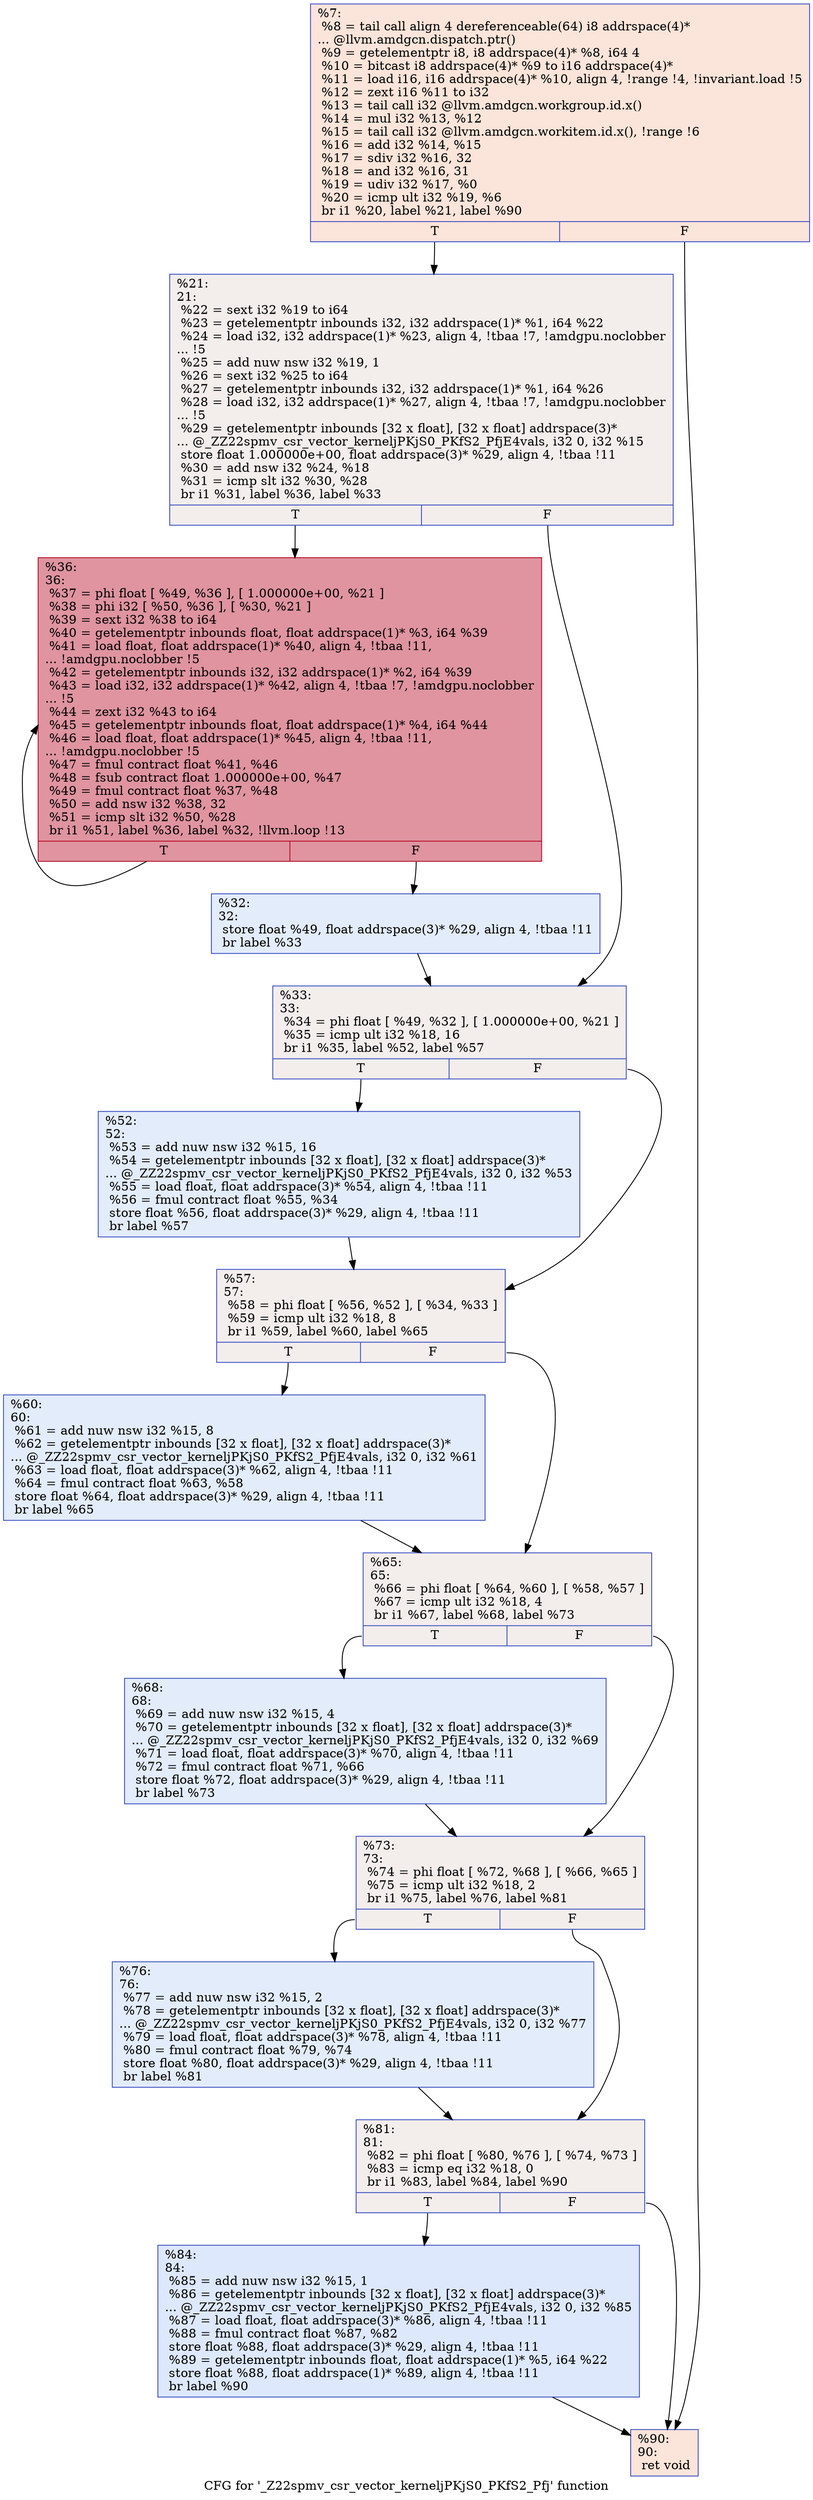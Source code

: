 digraph "CFG for '_Z22spmv_csr_vector_kerneljPKjS0_PKfS2_Pfj' function" {
	label="CFG for '_Z22spmv_csr_vector_kerneljPKjS0_PKfS2_Pfj' function";

	Node0x5e79f40 [shape=record,color="#3d50c3ff", style=filled, fillcolor="#f5c1a970",label="{%7:\l  %8 = tail call align 4 dereferenceable(64) i8 addrspace(4)*\l... @llvm.amdgcn.dispatch.ptr()\l  %9 = getelementptr i8, i8 addrspace(4)* %8, i64 4\l  %10 = bitcast i8 addrspace(4)* %9 to i16 addrspace(4)*\l  %11 = load i16, i16 addrspace(4)* %10, align 4, !range !4, !invariant.load !5\l  %12 = zext i16 %11 to i32\l  %13 = tail call i32 @llvm.amdgcn.workgroup.id.x()\l  %14 = mul i32 %13, %12\l  %15 = tail call i32 @llvm.amdgcn.workitem.id.x(), !range !6\l  %16 = add i32 %14, %15\l  %17 = sdiv i32 %16, 32\l  %18 = and i32 %16, 31\l  %19 = udiv i32 %17, %0\l  %20 = icmp ult i32 %19, %6\l  br i1 %20, label %21, label %90\l|{<s0>T|<s1>F}}"];
	Node0x5e79f40:s0 -> Node0x5e7c0b0;
	Node0x5e79f40:s1 -> Node0x5e7c140;
	Node0x5e7c0b0 [shape=record,color="#3d50c3ff", style=filled, fillcolor="#e3d9d370",label="{%21:\l21:                                               \l  %22 = sext i32 %19 to i64\l  %23 = getelementptr inbounds i32, i32 addrspace(1)* %1, i64 %22\l  %24 = load i32, i32 addrspace(1)* %23, align 4, !tbaa !7, !amdgpu.noclobber\l... !5\l  %25 = add nuw nsw i32 %19, 1\l  %26 = sext i32 %25 to i64\l  %27 = getelementptr inbounds i32, i32 addrspace(1)* %1, i64 %26\l  %28 = load i32, i32 addrspace(1)* %27, align 4, !tbaa !7, !amdgpu.noclobber\l... !5\l  %29 = getelementptr inbounds [32 x float], [32 x float] addrspace(3)*\l... @_ZZ22spmv_csr_vector_kerneljPKjS0_PKfS2_PfjE4vals, i32 0, i32 %15\l  store float 1.000000e+00, float addrspace(3)* %29, align 4, !tbaa !11\l  %30 = add nsw i32 %24, %18\l  %31 = icmp slt i32 %30, %28\l  br i1 %31, label %36, label %33\l|{<s0>T|<s1>F}}"];
	Node0x5e7c0b0:s0 -> Node0x5e7e2d0;
	Node0x5e7c0b0:s1 -> Node0x5e7e360;
	Node0x5e7e4a0 [shape=record,color="#3d50c3ff", style=filled, fillcolor="#bfd3f670",label="{%32:\l32:                                               \l  store float %49, float addrspace(3)* %29, align 4, !tbaa !11\l  br label %33\l}"];
	Node0x5e7e4a0 -> Node0x5e7e360;
	Node0x5e7e360 [shape=record,color="#3d50c3ff", style=filled, fillcolor="#e3d9d370",label="{%33:\l33:                                               \l  %34 = phi float [ %49, %32 ], [ 1.000000e+00, %21 ]\l  %35 = icmp ult i32 %18, 16\l  br i1 %35, label %52, label %57\l|{<s0>T|<s1>F}}"];
	Node0x5e7e360:s0 -> Node0x5e7ee90;
	Node0x5e7e360:s1 -> Node0x5e7eee0;
	Node0x5e7e2d0 [shape=record,color="#b70d28ff", style=filled, fillcolor="#b70d2870",label="{%36:\l36:                                               \l  %37 = phi float [ %49, %36 ], [ 1.000000e+00, %21 ]\l  %38 = phi i32 [ %50, %36 ], [ %30, %21 ]\l  %39 = sext i32 %38 to i64\l  %40 = getelementptr inbounds float, float addrspace(1)* %3, i64 %39\l  %41 = load float, float addrspace(1)* %40, align 4, !tbaa !11,\l... !amdgpu.noclobber !5\l  %42 = getelementptr inbounds i32, i32 addrspace(1)* %2, i64 %39\l  %43 = load i32, i32 addrspace(1)* %42, align 4, !tbaa !7, !amdgpu.noclobber\l... !5\l  %44 = zext i32 %43 to i64\l  %45 = getelementptr inbounds float, float addrspace(1)* %4, i64 %44\l  %46 = load float, float addrspace(1)* %45, align 4, !tbaa !11,\l... !amdgpu.noclobber !5\l  %47 = fmul contract float %41, %46\l  %48 = fsub contract float 1.000000e+00, %47\l  %49 = fmul contract float %37, %48\l  %50 = add nsw i32 %38, 32\l  %51 = icmp slt i32 %50, %28\l  br i1 %51, label %36, label %32, !llvm.loop !13\l|{<s0>T|<s1>F}}"];
	Node0x5e7e2d0:s0 -> Node0x5e7e2d0;
	Node0x5e7e2d0:s1 -> Node0x5e7e4a0;
	Node0x5e7ee90 [shape=record,color="#3d50c3ff", style=filled, fillcolor="#bfd3f670",label="{%52:\l52:                                               \l  %53 = add nuw nsw i32 %15, 16\l  %54 = getelementptr inbounds [32 x float], [32 x float] addrspace(3)*\l... @_ZZ22spmv_csr_vector_kerneljPKjS0_PKfS2_PfjE4vals, i32 0, i32 %53\l  %55 = load float, float addrspace(3)* %54, align 4, !tbaa !11\l  %56 = fmul contract float %55, %34\l  store float %56, float addrspace(3)* %29, align 4, !tbaa !11\l  br label %57\l}"];
	Node0x5e7ee90 -> Node0x5e7eee0;
	Node0x5e7eee0 [shape=record,color="#3d50c3ff", style=filled, fillcolor="#e3d9d370",label="{%57:\l57:                                               \l  %58 = phi float [ %56, %52 ], [ %34, %33 ]\l  %59 = icmp ult i32 %18, 8\l  br i1 %59, label %60, label %65\l|{<s0>T|<s1>F}}"];
	Node0x5e7eee0:s0 -> Node0x5e7ff80;
	Node0x5e7eee0:s1 -> Node0x5e7ffd0;
	Node0x5e7ff80 [shape=record,color="#3d50c3ff", style=filled, fillcolor="#bfd3f670",label="{%60:\l60:                                               \l  %61 = add nuw nsw i32 %15, 8\l  %62 = getelementptr inbounds [32 x float], [32 x float] addrspace(3)*\l... @_ZZ22spmv_csr_vector_kerneljPKjS0_PKfS2_PfjE4vals, i32 0, i32 %61\l  %63 = load float, float addrspace(3)* %62, align 4, !tbaa !11\l  %64 = fmul contract float %63, %58\l  store float %64, float addrspace(3)* %29, align 4, !tbaa !11\l  br label %65\l}"];
	Node0x5e7ff80 -> Node0x5e7ffd0;
	Node0x5e7ffd0 [shape=record,color="#3d50c3ff", style=filled, fillcolor="#e3d9d370",label="{%65:\l65:                                               \l  %66 = phi float [ %64, %60 ], [ %58, %57 ]\l  %67 = icmp ult i32 %18, 4\l  br i1 %67, label %68, label %73\l|{<s0>T|<s1>F}}"];
	Node0x5e7ffd0:s0 -> Node0x5e80790;
	Node0x5e7ffd0:s1 -> Node0x5e807e0;
	Node0x5e80790 [shape=record,color="#3d50c3ff", style=filled, fillcolor="#bfd3f670",label="{%68:\l68:                                               \l  %69 = add nuw nsw i32 %15, 4\l  %70 = getelementptr inbounds [32 x float], [32 x float] addrspace(3)*\l... @_ZZ22spmv_csr_vector_kerneljPKjS0_PKfS2_PfjE4vals, i32 0, i32 %69\l  %71 = load float, float addrspace(3)* %70, align 4, !tbaa !11\l  %72 = fmul contract float %71, %66\l  store float %72, float addrspace(3)* %29, align 4, !tbaa !11\l  br label %73\l}"];
	Node0x5e80790 -> Node0x5e807e0;
	Node0x5e807e0 [shape=record,color="#3d50c3ff", style=filled, fillcolor="#e3d9d370",label="{%73:\l73:                                               \l  %74 = phi float [ %72, %68 ], [ %66, %65 ]\l  %75 = icmp ult i32 %18, 2\l  br i1 %75, label %76, label %81\l|{<s0>T|<s1>F}}"];
	Node0x5e807e0:s0 -> Node0x5e80d70;
	Node0x5e807e0:s1 -> Node0x5e80dc0;
	Node0x5e80d70 [shape=record,color="#3d50c3ff", style=filled, fillcolor="#bfd3f670",label="{%76:\l76:                                               \l  %77 = add nuw nsw i32 %15, 2\l  %78 = getelementptr inbounds [32 x float], [32 x float] addrspace(3)*\l... @_ZZ22spmv_csr_vector_kerneljPKjS0_PKfS2_PfjE4vals, i32 0, i32 %77\l  %79 = load float, float addrspace(3)* %78, align 4, !tbaa !11\l  %80 = fmul contract float %79, %74\l  store float %80, float addrspace(3)* %29, align 4, !tbaa !11\l  br label %81\l}"];
	Node0x5e80d70 -> Node0x5e80dc0;
	Node0x5e80dc0 [shape=record,color="#3d50c3ff", style=filled, fillcolor="#e3d9d370",label="{%81:\l81:                                               \l  %82 = phi float [ %80, %76 ], [ %74, %73 ]\l  %83 = icmp eq i32 %18, 0\l  br i1 %83, label %84, label %90\l|{<s0>T|<s1>F}}"];
	Node0x5e80dc0:s0 -> Node0x5e81350;
	Node0x5e80dc0:s1 -> Node0x5e7c140;
	Node0x5e81350 [shape=record,color="#3d50c3ff", style=filled, fillcolor="#b2ccfb70",label="{%84:\l84:                                               \l  %85 = add nuw nsw i32 %15, 1\l  %86 = getelementptr inbounds [32 x float], [32 x float] addrspace(3)*\l... @_ZZ22spmv_csr_vector_kerneljPKjS0_PKfS2_PfjE4vals, i32 0, i32 %85\l  %87 = load float, float addrspace(3)* %86, align 4, !tbaa !11\l  %88 = fmul contract float %87, %82\l  store float %88, float addrspace(3)* %29, align 4, !tbaa !11\l  %89 = getelementptr inbounds float, float addrspace(1)* %5, i64 %22\l  store float %88, float addrspace(1)* %89, align 4, !tbaa !11\l  br label %90\l}"];
	Node0x5e81350 -> Node0x5e7c140;
	Node0x5e7c140 [shape=record,color="#3d50c3ff", style=filled, fillcolor="#f5c1a970",label="{%90:\l90:                                               \l  ret void\l}"];
}
